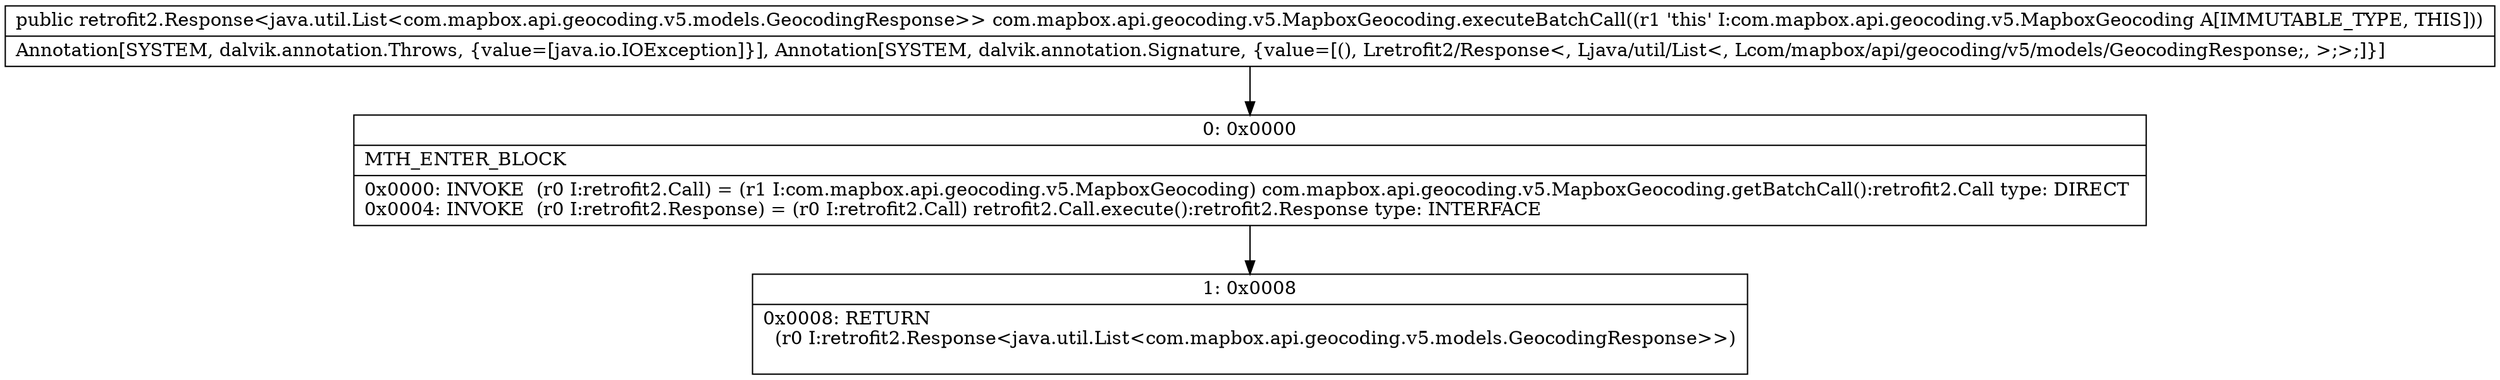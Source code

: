 digraph "CFG forcom.mapbox.api.geocoding.v5.MapboxGeocoding.executeBatchCall()Lretrofit2\/Response;" {
Node_0 [shape=record,label="{0\:\ 0x0000|MTH_ENTER_BLOCK\l|0x0000: INVOKE  (r0 I:retrofit2.Call) = (r1 I:com.mapbox.api.geocoding.v5.MapboxGeocoding) com.mapbox.api.geocoding.v5.MapboxGeocoding.getBatchCall():retrofit2.Call type: DIRECT \l0x0004: INVOKE  (r0 I:retrofit2.Response) = (r0 I:retrofit2.Call) retrofit2.Call.execute():retrofit2.Response type: INTERFACE \l}"];
Node_1 [shape=record,label="{1\:\ 0x0008|0x0008: RETURN  \l  (r0 I:retrofit2.Response\<java.util.List\<com.mapbox.api.geocoding.v5.models.GeocodingResponse\>\>)\l \l}"];
MethodNode[shape=record,label="{public retrofit2.Response\<java.util.List\<com.mapbox.api.geocoding.v5.models.GeocodingResponse\>\> com.mapbox.api.geocoding.v5.MapboxGeocoding.executeBatchCall((r1 'this' I:com.mapbox.api.geocoding.v5.MapboxGeocoding A[IMMUTABLE_TYPE, THIS]))  | Annotation[SYSTEM, dalvik.annotation.Throws, \{value=[java.io.IOException]\}], Annotation[SYSTEM, dalvik.annotation.Signature, \{value=[(), Lretrofit2\/Response\<, Ljava\/util\/List\<, Lcom\/mapbox\/api\/geocoding\/v5\/models\/GeocodingResponse;, \>;\>;]\}]\l}"];
MethodNode -> Node_0;
Node_0 -> Node_1;
}

